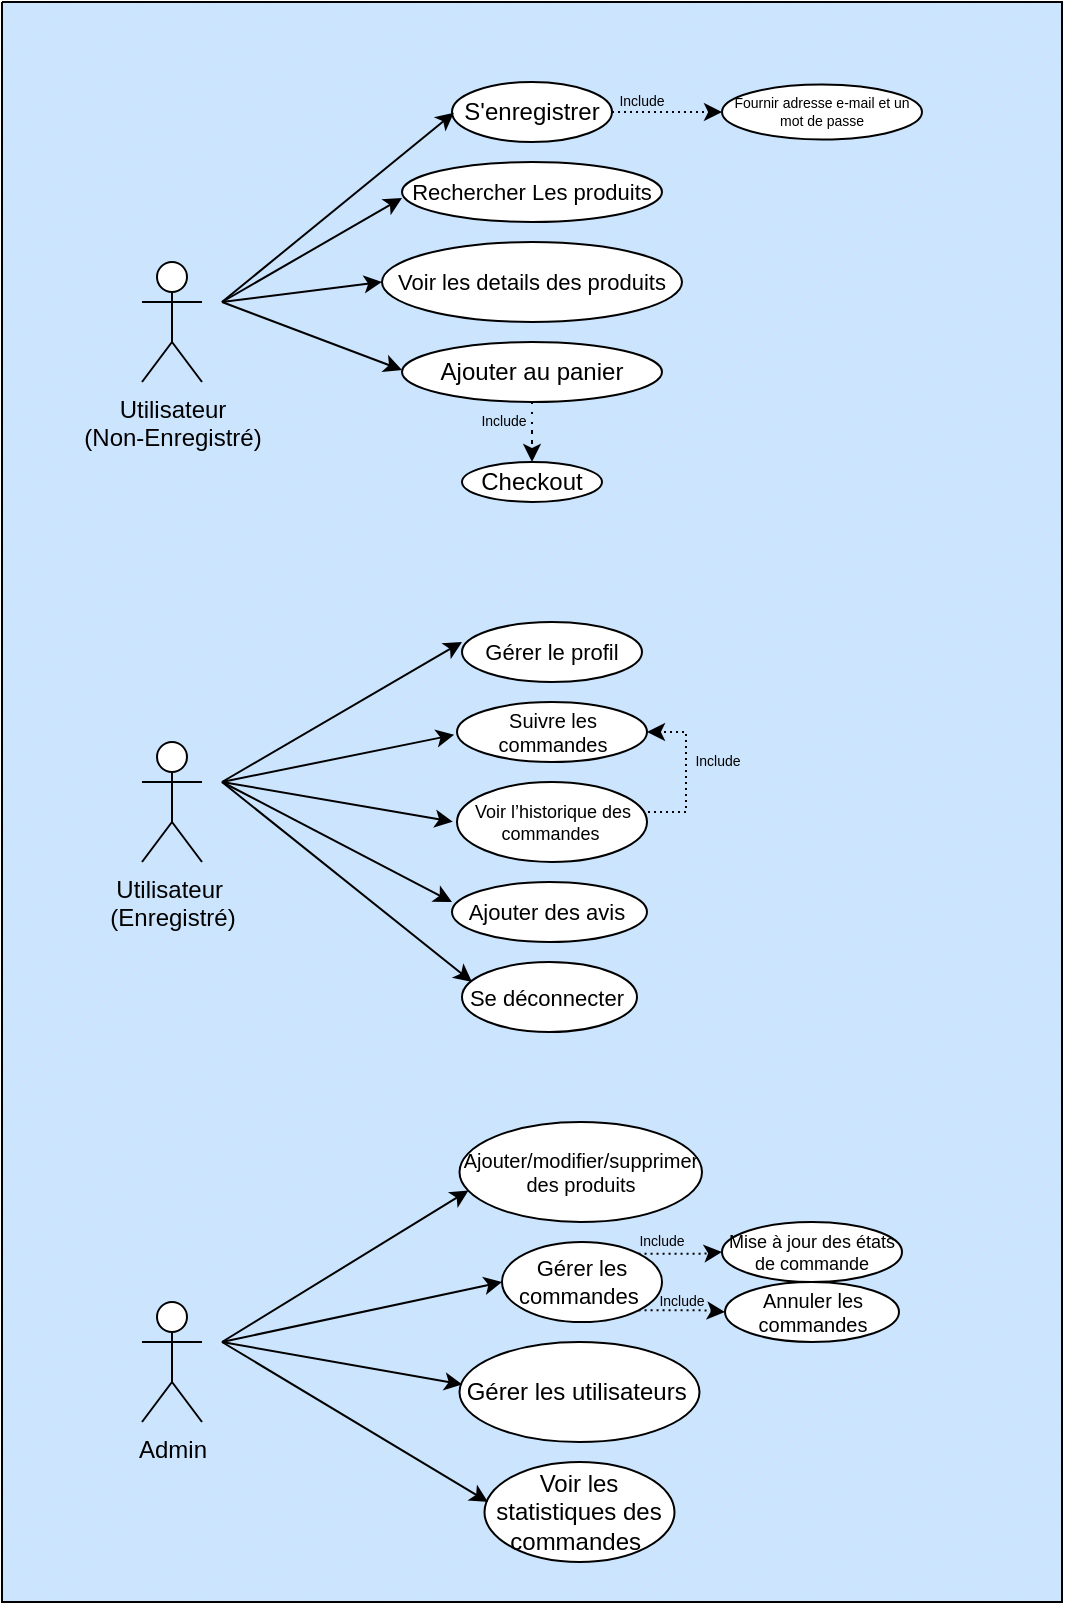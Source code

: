 <mxfile version="26.0.16">
  <diagram name="Page-1" id="gqr99HI1CRPEGAtgDuhh">
    <mxGraphModel dx="1323" dy="757" grid="1" gridSize="10" guides="0" tooltips="1" connect="0" arrows="0" fold="1" page="1" pageScale="1" pageWidth="827" pageHeight="1169" math="0" shadow="0">
      <root>
        <mxCell id="0" />
        <mxCell id="1" parent="0" />
        <mxCell id="YA26wR36g71LUlAUESbY-82" value="" style="verticalLabelPosition=bottom;verticalAlign=top;html=1;shape=mxgraph.basic.patternFillRect;fillStyle=diag;step=5;fillStrokeWidth=0.2;fillStrokeColor=#dddddd;fillColor=light-dark(#CCE5FF,var(--ge-dark-color, #121212));" vertex="1" parent="1">
          <mxGeometry x="150" y="170" width="530" height="800" as="geometry" />
        </mxCell>
        <mxCell id="YA26wR36g71LUlAUESbY-1" value="Utilisateur&lt;div&gt;(Non-Enregistré)&lt;/div&gt;" style="shape=umlActor;verticalLabelPosition=bottom;verticalAlign=top;html=1;outlineConnect=0;" vertex="1" parent="1">
          <mxGeometry x="220" y="300" width="30" height="60" as="geometry" />
        </mxCell>
        <mxCell id="YA26wR36g71LUlAUESbY-7" value="Utilisateur&amp;nbsp;&lt;div&gt;(Enregistré)&lt;/div&gt;" style="shape=umlActor;verticalLabelPosition=bottom;verticalAlign=top;html=1;outlineConnect=0;" vertex="1" parent="1">
          <mxGeometry x="220" y="540" width="30" height="60" as="geometry" />
        </mxCell>
        <mxCell id="YA26wR36g71LUlAUESbY-11" value="Admin" style="shape=umlActor;verticalLabelPosition=bottom;verticalAlign=top;html=1;outlineConnect=0;" vertex="1" parent="1">
          <mxGeometry x="220" y="820" width="30" height="60" as="geometry" />
        </mxCell>
        <mxCell id="YA26wR36g71LUlAUESbY-12" value="&lt;font style=&quot;font-size: 11px;&quot;&gt;Voir les details des produits&lt;/font&gt;" style="ellipse;whiteSpace=wrap;html=1;direction=west;" vertex="1" parent="1">
          <mxGeometry x="340" y="290" width="150" height="40" as="geometry" />
        </mxCell>
        <mxCell id="YA26wR36g71LUlAUESbY-14" value="&lt;font style=&quot;font-size: 11px;&quot;&gt;Rechercher Les produits&lt;/font&gt;" style="ellipse;whiteSpace=wrap;html=1;direction=west;" vertex="1" parent="1">
          <mxGeometry x="350" y="250" width="130" height="30" as="geometry" />
        </mxCell>
        <mxCell id="YA26wR36g71LUlAUESbY-16" value="Checkout" style="ellipse;whiteSpace=wrap;html=1;direction=west;" vertex="1" parent="1">
          <mxGeometry x="380" y="400" width="70" height="20" as="geometry" />
        </mxCell>
        <mxCell id="YA26wR36g71LUlAUESbY-36" style="edgeStyle=orthogonalEdgeStyle;rounded=0;orthogonalLoop=1;jettySize=auto;html=1;strokeColor=default;dashed=1;dashPattern=1 4;" edge="1" parent="1" source="YA26wR36g71LUlAUESbY-17" target="YA26wR36g71LUlAUESbY-16">
          <mxGeometry relative="1" as="geometry" />
        </mxCell>
        <mxCell id="YA26wR36g71LUlAUESbY-17" value="Ajouter au panier" style="ellipse;whiteSpace=wrap;html=1;direction=west;" vertex="1" parent="1">
          <mxGeometry x="350" y="340" width="130" height="30" as="geometry" />
        </mxCell>
        <mxCell id="YA26wR36g71LUlAUESbY-45" style="edgeStyle=orthogonalEdgeStyle;rounded=0;orthogonalLoop=1;jettySize=auto;html=1;endSize=6;startSize=7;fontFamily=Helvetica;strokeColor=default;dashed=1;strokeWidth=1;dashPattern=1 2;" edge="1" parent="1" source="YA26wR36g71LUlAUESbY-18" target="YA26wR36g71LUlAUESbY-46">
          <mxGeometry relative="1" as="geometry">
            <mxPoint x="510" y="225" as="targetPoint" />
          </mxGeometry>
        </mxCell>
        <mxCell id="YA26wR36g71LUlAUESbY-18" value="S&#39;enregistrer" style="ellipse;whiteSpace=wrap;html=1;direction=west;" vertex="1" parent="1">
          <mxGeometry x="375" y="210" width="80" height="30" as="geometry" />
        </mxCell>
        <mxCell id="YA26wR36g71LUlAUESbY-19" value="Gérer le profil" style="ellipse;whiteSpace=wrap;html=1;fontSize=11;" vertex="1" parent="1">
          <mxGeometry x="380" y="480" width="90" height="30" as="geometry" />
        </mxCell>
        <mxCell id="YA26wR36g71LUlAUESbY-21" value="Suivre les commandes" style="ellipse;whiteSpace=wrap;html=1;fontSize=10;" vertex="1" parent="1">
          <mxGeometry x="377.5" y="520" width="95" height="30" as="geometry" />
        </mxCell>
        <mxCell id="YA26wR36g71LUlAUESbY-41" style="edgeStyle=orthogonalEdgeStyle;rounded=0;orthogonalLoop=1;jettySize=auto;html=1;entryX=1;entryY=0.5;entryDx=0;entryDy=0;dashed=1;dashPattern=1 2;" edge="1" parent="1" target="YA26wR36g71LUlAUESbY-21">
          <mxGeometry relative="1" as="geometry">
            <mxPoint x="470" y="575" as="sourcePoint" />
            <mxPoint x="520" y="530" as="targetPoint" />
            <Array as="points">
              <mxPoint x="492" y="575" />
              <mxPoint x="492" y="535" />
            </Array>
          </mxGeometry>
        </mxCell>
        <mxCell id="YA26wR36g71LUlAUESbY-22" value="Voir l’historique des commandes&amp;nbsp;" style="ellipse;whiteSpace=wrap;html=1;strokeWidth=1;fontSize=9;" vertex="1" parent="1">
          <mxGeometry x="377.5" y="560" width="95" height="40" as="geometry" />
        </mxCell>
        <mxCell id="YA26wR36g71LUlAUESbY-23" value="Ajouter des avis&amp;nbsp;" style="ellipse;whiteSpace=wrap;html=1;fontSize=11;" vertex="1" parent="1">
          <mxGeometry x="375" y="610" width="97.5" height="30" as="geometry" />
        </mxCell>
        <mxCell id="YA26wR36g71LUlAUESbY-25" value="Se déconnecter&amp;nbsp;" style="ellipse;whiteSpace=wrap;html=1;fontSize=11;" vertex="1" parent="1">
          <mxGeometry x="380" y="650" width="87.5" height="35" as="geometry" />
        </mxCell>
        <mxCell id="YA26wR36g71LUlAUESbY-54" style="edgeStyle=orthogonalEdgeStyle;rounded=0;orthogonalLoop=1;jettySize=auto;html=1;exitX=1;exitY=0;exitDx=0;exitDy=0;dashed=1;dashPattern=1 2;" edge="1" parent="1" source="YA26wR36g71LUlAUESbY-26" target="YA26wR36g71LUlAUESbY-49">
          <mxGeometry relative="1" as="geometry" />
        </mxCell>
        <mxCell id="YA26wR36g71LUlAUESbY-55" style="edgeStyle=orthogonalEdgeStyle;rounded=0;orthogonalLoop=1;jettySize=auto;html=1;exitX=1;exitY=1;exitDx=0;exitDy=0;entryX=0;entryY=0.5;entryDx=0;entryDy=0;dashed=1;dashPattern=1 2;" edge="1" parent="1" source="YA26wR36g71LUlAUESbY-26" target="YA26wR36g71LUlAUESbY-53">
          <mxGeometry relative="1" as="geometry" />
        </mxCell>
        <mxCell id="YA26wR36g71LUlAUESbY-26" value="&lt;font&gt;Gérer les commandes&amp;nbsp;&lt;/font&gt;" style="ellipse;whiteSpace=wrap;html=1;fontSize=11;" vertex="1" parent="1">
          <mxGeometry x="400" y="790" width="80" height="40" as="geometry" />
        </mxCell>
        <mxCell id="YA26wR36g71LUlAUESbY-27" value="Gérer les utilisateurs&amp;nbsp;" style="ellipse;whiteSpace=wrap;html=1;" vertex="1" parent="1">
          <mxGeometry x="378.75" y="840" width="120" height="50" as="geometry" />
        </mxCell>
        <mxCell id="YA26wR36g71LUlAUESbY-29" value="Ajouter/modifier/supprimer des produits" style="ellipse;whiteSpace=wrap;html=1;fontSize=10;" vertex="1" parent="1">
          <mxGeometry x="378.75" y="730" width="121.25" height="50" as="geometry" />
        </mxCell>
        <mxCell id="YA26wR36g71LUlAUESbY-30" value="Voir les statistiques des commandes&amp;nbsp;" style="ellipse;whiteSpace=wrap;html=1;" vertex="1" parent="1">
          <mxGeometry x="391.25" y="900" width="95" height="50" as="geometry" />
        </mxCell>
        <mxCell id="YA26wR36g71LUlAUESbY-38" value="Include" style="text;html=1;align=center;verticalAlign=middle;whiteSpace=wrap;rounded=0;fontSize=7;" vertex="1" parent="1">
          <mxGeometry x="391.25" y="380" width="20" as="geometry" />
        </mxCell>
        <mxCell id="YA26wR36g71LUlAUESbY-44" value="Include" style="text;html=1;align=center;verticalAlign=middle;whiteSpace=wrap;rounded=0;fontSize=7;" vertex="1" parent="1">
          <mxGeometry x="497.5" y="550" width="20" as="geometry" />
        </mxCell>
        <mxCell id="YA26wR36g71LUlAUESbY-46" value="&lt;font style=&quot;font-size: 7px;&quot;&gt;Fournir adresse e-mail et un mot de passe&lt;/font&gt;" style="ellipse;whiteSpace=wrap;html=1;fontSize=6;" vertex="1" parent="1">
          <mxGeometry x="510" y="211.25" width="100" height="27.5" as="geometry" />
        </mxCell>
        <mxCell id="YA26wR36g71LUlAUESbY-49" value="&lt;font&gt;Mise à jour des états de commande&lt;/font&gt;" style="ellipse;whiteSpace=wrap;html=1;fontSize=9;" vertex="1" parent="1">
          <mxGeometry x="510" y="780" width="90" height="30" as="geometry" />
        </mxCell>
        <mxCell id="YA26wR36g71LUlAUESbY-53" value="Annuler les commandes" style="ellipse;whiteSpace=wrap;html=1;fontSize=10;" vertex="1" parent="1">
          <mxGeometry x="511.5" y="810" width="87" height="30" as="geometry" />
        </mxCell>
        <mxCell id="YA26wR36g71LUlAUESbY-56" value="" style="endArrow=classic;html=1;rounded=0;entryX=0.988;entryY=0.489;entryDx=0;entryDy=0;entryPerimeter=0;" edge="1" parent="1" target="YA26wR36g71LUlAUESbY-18">
          <mxGeometry width="50" height="50" relative="1" as="geometry">
            <mxPoint x="260" y="320" as="sourcePoint" />
            <mxPoint x="310" y="270" as="targetPoint" />
          </mxGeometry>
        </mxCell>
        <mxCell id="YA26wR36g71LUlAUESbY-61" value="" style="endArrow=classic;html=1;rounded=0;" edge="1" parent="1">
          <mxGeometry width="50" height="50" relative="1" as="geometry">
            <mxPoint x="260" y="320" as="sourcePoint" />
            <mxPoint x="350" y="268" as="targetPoint" />
          </mxGeometry>
        </mxCell>
        <mxCell id="YA26wR36g71LUlAUESbY-62" value="" style="endArrow=classic;html=1;rounded=0;" edge="1" parent="1">
          <mxGeometry width="50" height="50" relative="1" as="geometry">
            <mxPoint x="260" y="320" as="sourcePoint" />
            <mxPoint x="340" y="310" as="targetPoint" />
          </mxGeometry>
        </mxCell>
        <mxCell id="YA26wR36g71LUlAUESbY-63" value="" style="endArrow=classic;html=1;rounded=0;" edge="1" parent="1">
          <mxGeometry width="50" height="50" relative="1" as="geometry">
            <mxPoint x="260" y="320" as="sourcePoint" />
            <mxPoint x="350" y="354" as="targetPoint" />
          </mxGeometry>
        </mxCell>
        <mxCell id="YA26wR36g71LUlAUESbY-64" value="" style="endArrow=classic;html=1;rounded=0;" edge="1" parent="1">
          <mxGeometry width="50" height="50" relative="1" as="geometry">
            <mxPoint x="260" y="560" as="sourcePoint" />
            <mxPoint x="380" y="490" as="targetPoint" />
          </mxGeometry>
        </mxCell>
        <mxCell id="YA26wR36g71LUlAUESbY-65" value="" style="endArrow=classic;html=1;rounded=0;entryX=-0.015;entryY=0.547;entryDx=0;entryDy=0;entryPerimeter=0;" edge="1" parent="1" target="YA26wR36g71LUlAUESbY-21">
          <mxGeometry width="50" height="50" relative="1" as="geometry">
            <mxPoint x="260" y="560" as="sourcePoint" />
            <mxPoint x="400" y="560" as="targetPoint" />
          </mxGeometry>
        </mxCell>
        <mxCell id="YA26wR36g71LUlAUESbY-68" value="" style="endArrow=classic;html=1;rounded=0;entryX=-0.022;entryY=0.496;entryDx=0;entryDy=0;entryPerimeter=0;" edge="1" parent="1" target="YA26wR36g71LUlAUESbY-22">
          <mxGeometry width="50" height="50" relative="1" as="geometry">
            <mxPoint x="260" y="560" as="sourcePoint" />
            <mxPoint x="360" y="580" as="targetPoint" />
          </mxGeometry>
        </mxCell>
        <mxCell id="YA26wR36g71LUlAUESbY-69" value="" style="endArrow=classic;html=1;rounded=0;entryX=-0.022;entryY=0.496;entryDx=0;entryDy=0;entryPerimeter=0;" edge="1" parent="1">
          <mxGeometry width="50" height="50" relative="1" as="geometry">
            <mxPoint x="260" y="560" as="sourcePoint" />
            <mxPoint x="375" y="620" as="targetPoint" />
          </mxGeometry>
        </mxCell>
        <mxCell id="YA26wR36g71LUlAUESbY-70" value="" style="endArrow=classic;html=1;rounded=0;entryX=-0.022;entryY=0.496;entryDx=0;entryDy=0;entryPerimeter=0;" edge="1" parent="1">
          <mxGeometry width="50" height="50" relative="1" as="geometry">
            <mxPoint x="260" y="560" as="sourcePoint" />
            <mxPoint x="385" y="660" as="targetPoint" />
          </mxGeometry>
        </mxCell>
        <mxCell id="YA26wR36g71LUlAUESbY-71" value="" style="endArrow=classic;html=1;rounded=0;entryX=0.037;entryY=0.685;entryDx=0;entryDy=0;entryPerimeter=0;" edge="1" parent="1" target="YA26wR36g71LUlAUESbY-29">
          <mxGeometry width="50" height="50" relative="1" as="geometry">
            <mxPoint x="260" y="840" as="sourcePoint" />
            <mxPoint x="380" y="770" as="targetPoint" />
          </mxGeometry>
        </mxCell>
        <mxCell id="YA26wR36g71LUlAUESbY-72" value="" style="endArrow=classic;html=1;rounded=0;" edge="1" parent="1">
          <mxGeometry width="50" height="50" relative="1" as="geometry">
            <mxPoint x="260" y="840" as="sourcePoint" />
            <mxPoint x="400" y="810" as="targetPoint" />
          </mxGeometry>
        </mxCell>
        <mxCell id="YA26wR36g71LUlAUESbY-73" value="" style="endArrow=classic;html=1;rounded=0;entryX=0.012;entryY=0.425;entryDx=0;entryDy=0;entryPerimeter=0;" edge="1" parent="1" target="YA26wR36g71LUlAUESbY-27">
          <mxGeometry width="50" height="50" relative="1" as="geometry">
            <mxPoint x="260" y="840" as="sourcePoint" />
            <mxPoint x="393" y="820" as="targetPoint" />
          </mxGeometry>
        </mxCell>
        <mxCell id="YA26wR36g71LUlAUESbY-74" value="" style="endArrow=classic;html=1;rounded=0;entryX=0.037;entryY=0.685;entryDx=0;entryDy=0;entryPerimeter=0;" edge="1" parent="1">
          <mxGeometry width="50" height="50" relative="1" as="geometry">
            <mxPoint x="260" y="840" as="sourcePoint" />
            <mxPoint x="393" y="920" as="targetPoint" />
          </mxGeometry>
        </mxCell>
        <mxCell id="YA26wR36g71LUlAUESbY-76" value="Include" style="text;html=1;align=center;verticalAlign=middle;whiteSpace=wrap;rounded=0;fontSize=7;" vertex="1" parent="1">
          <mxGeometry x="470" y="790" width="20" as="geometry" />
        </mxCell>
        <mxCell id="YA26wR36g71LUlAUESbY-78" value="Include" style="text;html=1;align=center;verticalAlign=middle;whiteSpace=wrap;rounded=0;fontSize=7;" vertex="1" parent="1">
          <mxGeometry x="480" y="820" width="20" as="geometry" />
        </mxCell>
        <mxCell id="YA26wR36g71LUlAUESbY-80" value="Include" style="text;html=1;align=center;verticalAlign=middle;whiteSpace=wrap;rounded=0;fontSize=7;" vertex="1" parent="1">
          <mxGeometry x="460" y="220" width="20" as="geometry" />
        </mxCell>
      </root>
    </mxGraphModel>
  </diagram>
</mxfile>
